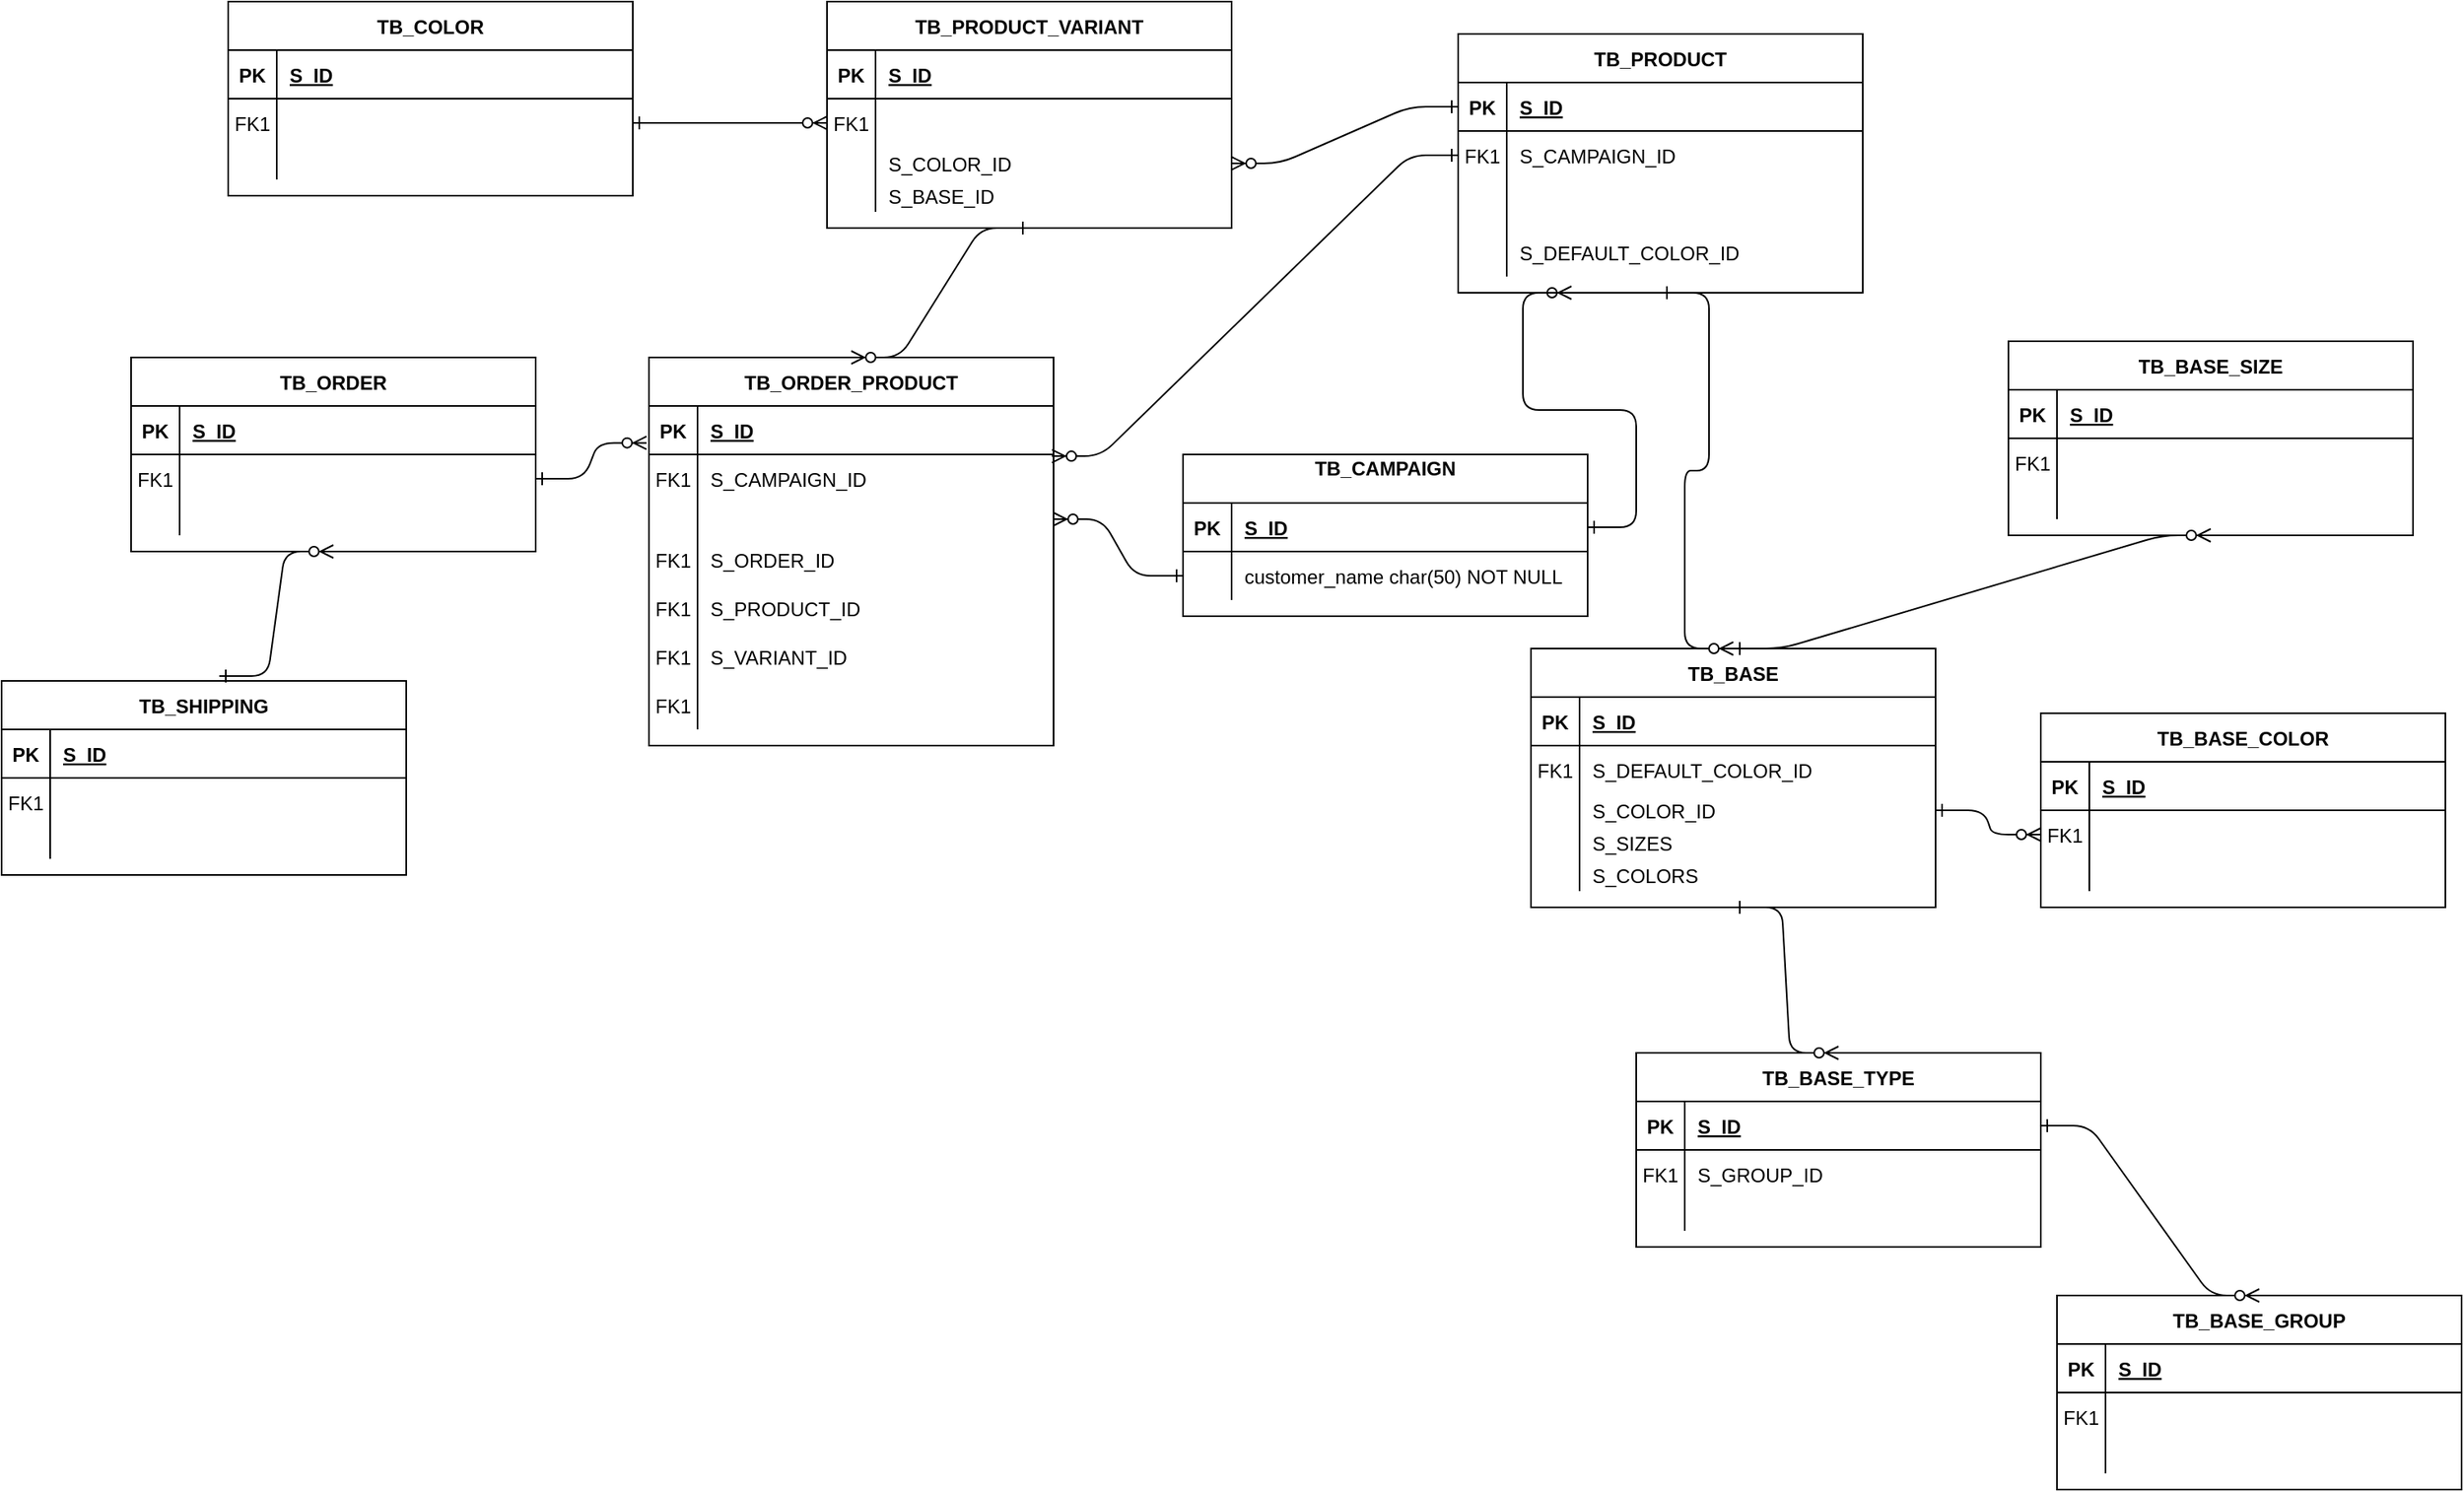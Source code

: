 <mxfile version="14.5.4" type="github">
  <diagram id="R2lEEEUBdFMjLlhIrx00" name="Page-1">
    <mxGraphModel dx="2805" dy="896" grid="1" gridSize="10" guides="1" tooltips="1" connect="1" arrows="1" fold="1" page="1" pageScale="1" pageWidth="850" pageHeight="1100" math="0" shadow="0" extFonts="Permanent Marker^https://fonts.googleapis.com/css?family=Permanent+Marker">
      <root>
        <mxCell id="0" />
        <mxCell id="1" parent="0" />
        <mxCell id="C-vyLk0tnHw3VtMMgP7b-1" value="" style="edgeStyle=entityRelationEdgeStyle;endArrow=ERzeroToMany;startArrow=ERone;endFill=1;startFill=0;" parent="1" source="C-vyLk0tnHw3VtMMgP7b-24" edge="1">
          <mxGeometry width="100" height="100" relative="1" as="geometry">
            <mxPoint x="340" y="720" as="sourcePoint" />
            <mxPoint x="200" y="220" as="targetPoint" />
          </mxGeometry>
        </mxCell>
        <mxCell id="C-vyLk0tnHw3VtMMgP7b-2" value="TB_PRODUCT" style="shape=table;startSize=30;container=1;collapsible=1;childLayout=tableLayout;fixedRows=1;rowLines=0;fontStyle=1;align=center;resizeLast=1;" parent="1" vertex="1">
          <mxGeometry x="130" y="60" width="250" height="160" as="geometry" />
        </mxCell>
        <mxCell id="C-vyLk0tnHw3VtMMgP7b-3" value="" style="shape=partialRectangle;collapsible=0;dropTarget=0;pointerEvents=0;fillColor=none;points=[[0,0.5],[1,0.5]];portConstraint=eastwest;top=0;left=0;right=0;bottom=1;" parent="C-vyLk0tnHw3VtMMgP7b-2" vertex="1">
          <mxGeometry y="30" width="250" height="30" as="geometry" />
        </mxCell>
        <mxCell id="C-vyLk0tnHw3VtMMgP7b-4" value="PK" style="shape=partialRectangle;overflow=hidden;connectable=0;fillColor=none;top=0;left=0;bottom=0;right=0;fontStyle=1;" parent="C-vyLk0tnHw3VtMMgP7b-3" vertex="1">
          <mxGeometry width="30" height="30" as="geometry" />
        </mxCell>
        <mxCell id="C-vyLk0tnHw3VtMMgP7b-5" value="S_ID" style="shape=partialRectangle;overflow=hidden;connectable=0;fillColor=none;top=0;left=0;bottom=0;right=0;align=left;spacingLeft=6;fontStyle=5;" parent="C-vyLk0tnHw3VtMMgP7b-3" vertex="1">
          <mxGeometry x="30" width="220" height="30" as="geometry" />
        </mxCell>
        <mxCell id="C-vyLk0tnHw3VtMMgP7b-6" value="" style="shape=partialRectangle;collapsible=0;dropTarget=0;pointerEvents=0;fillColor=none;points=[[0,0.5],[1,0.5]];portConstraint=eastwest;top=0;left=0;right=0;bottom=0;" parent="C-vyLk0tnHw3VtMMgP7b-2" vertex="1">
          <mxGeometry y="60" width="250" height="30" as="geometry" />
        </mxCell>
        <mxCell id="C-vyLk0tnHw3VtMMgP7b-7" value="FK1" style="shape=partialRectangle;overflow=hidden;connectable=0;fillColor=none;top=0;left=0;bottom=0;right=0;" parent="C-vyLk0tnHw3VtMMgP7b-6" vertex="1">
          <mxGeometry width="30" height="30" as="geometry" />
        </mxCell>
        <mxCell id="C-vyLk0tnHw3VtMMgP7b-8" value="S_CAMPAIGN_ID" style="shape=partialRectangle;overflow=hidden;connectable=0;fillColor=none;top=0;left=0;bottom=0;right=0;align=left;spacingLeft=6;" parent="C-vyLk0tnHw3VtMMgP7b-6" vertex="1">
          <mxGeometry x="30" width="220" height="30" as="geometry" />
        </mxCell>
        <mxCell id="C-vyLk0tnHw3VtMMgP7b-9" value="" style="shape=partialRectangle;collapsible=0;dropTarget=0;pointerEvents=0;fillColor=none;points=[[0,0.5],[1,0.5]];portConstraint=eastwest;top=0;left=0;right=0;bottom=0;" parent="C-vyLk0tnHw3VtMMgP7b-2" vertex="1">
          <mxGeometry y="90" width="250" height="30" as="geometry" />
        </mxCell>
        <mxCell id="C-vyLk0tnHw3VtMMgP7b-10" value="" style="shape=partialRectangle;overflow=hidden;connectable=0;fillColor=none;top=0;left=0;bottom=0;right=0;" parent="C-vyLk0tnHw3VtMMgP7b-9" vertex="1">
          <mxGeometry width="30" height="30" as="geometry" />
        </mxCell>
        <mxCell id="C-vyLk0tnHw3VtMMgP7b-11" value="" style="shape=partialRectangle;overflow=hidden;connectable=0;fillColor=none;top=0;left=0;bottom=0;right=0;align=left;spacingLeft=6;" parent="C-vyLk0tnHw3VtMMgP7b-9" vertex="1">
          <mxGeometry x="30" width="220" height="30" as="geometry" />
        </mxCell>
        <mxCell id="moROGCDsq6jKnPPiy3HV-1" value="" style="shape=partialRectangle;collapsible=0;dropTarget=0;pointerEvents=0;fillColor=none;points=[[0,0.5],[1,0.5]];portConstraint=eastwest;top=0;left=0;right=0;bottom=0;" vertex="1" parent="C-vyLk0tnHw3VtMMgP7b-2">
          <mxGeometry y="120" width="250" height="30" as="geometry" />
        </mxCell>
        <mxCell id="moROGCDsq6jKnPPiy3HV-2" value="" style="shape=partialRectangle;overflow=hidden;connectable=0;fillColor=none;top=0;left=0;bottom=0;right=0;" vertex="1" parent="moROGCDsq6jKnPPiy3HV-1">
          <mxGeometry width="30" height="30" as="geometry" />
        </mxCell>
        <mxCell id="moROGCDsq6jKnPPiy3HV-3" value="S_DEFAULT_COLOR_ID" style="shape=partialRectangle;overflow=hidden;connectable=0;fillColor=none;top=0;left=0;bottom=0;right=0;align=left;spacingLeft=6;" vertex="1" parent="moROGCDsq6jKnPPiy3HV-1">
          <mxGeometry x="30" width="220" height="30" as="geometry" />
        </mxCell>
        <mxCell id="C-vyLk0tnHw3VtMMgP7b-13" value="TB_COLOR" style="shape=table;startSize=30;container=1;collapsible=1;childLayout=tableLayout;fixedRows=1;rowLines=0;fontStyle=1;align=center;resizeLast=1;" parent="1" vertex="1">
          <mxGeometry x="-630" y="40" width="250" height="120" as="geometry" />
        </mxCell>
        <mxCell id="C-vyLk0tnHw3VtMMgP7b-14" value="" style="shape=partialRectangle;collapsible=0;dropTarget=0;pointerEvents=0;fillColor=none;points=[[0,0.5],[1,0.5]];portConstraint=eastwest;top=0;left=0;right=0;bottom=1;" parent="C-vyLk0tnHw3VtMMgP7b-13" vertex="1">
          <mxGeometry y="30" width="250" height="30" as="geometry" />
        </mxCell>
        <mxCell id="C-vyLk0tnHw3VtMMgP7b-15" value="PK" style="shape=partialRectangle;overflow=hidden;connectable=0;fillColor=none;top=0;left=0;bottom=0;right=0;fontStyle=1;" parent="C-vyLk0tnHw3VtMMgP7b-14" vertex="1">
          <mxGeometry width="30" height="30" as="geometry" />
        </mxCell>
        <mxCell id="C-vyLk0tnHw3VtMMgP7b-16" value="S_ID" style="shape=partialRectangle;overflow=hidden;connectable=0;fillColor=none;top=0;left=0;bottom=0;right=0;align=left;spacingLeft=6;fontStyle=5;" parent="C-vyLk0tnHw3VtMMgP7b-14" vertex="1">
          <mxGeometry x="30" width="220" height="30" as="geometry" />
        </mxCell>
        <mxCell id="C-vyLk0tnHw3VtMMgP7b-17" value="" style="shape=partialRectangle;collapsible=0;dropTarget=0;pointerEvents=0;fillColor=none;points=[[0,0.5],[1,0.5]];portConstraint=eastwest;top=0;left=0;right=0;bottom=0;" parent="C-vyLk0tnHw3VtMMgP7b-13" vertex="1">
          <mxGeometry y="60" width="250" height="30" as="geometry" />
        </mxCell>
        <mxCell id="C-vyLk0tnHw3VtMMgP7b-18" value="FK1" style="shape=partialRectangle;overflow=hidden;connectable=0;fillColor=none;top=0;left=0;bottom=0;right=0;" parent="C-vyLk0tnHw3VtMMgP7b-17" vertex="1">
          <mxGeometry width="30" height="30" as="geometry" />
        </mxCell>
        <mxCell id="C-vyLk0tnHw3VtMMgP7b-19" value="" style="shape=partialRectangle;overflow=hidden;connectable=0;fillColor=none;top=0;left=0;bottom=0;right=0;align=left;spacingLeft=6;" parent="C-vyLk0tnHw3VtMMgP7b-17" vertex="1">
          <mxGeometry x="30" width="220" height="30" as="geometry" />
        </mxCell>
        <mxCell id="C-vyLk0tnHw3VtMMgP7b-20" value="" style="shape=partialRectangle;collapsible=0;dropTarget=0;pointerEvents=0;fillColor=none;points=[[0,0.5],[1,0.5]];portConstraint=eastwest;top=0;left=0;right=0;bottom=0;" parent="C-vyLk0tnHw3VtMMgP7b-13" vertex="1">
          <mxGeometry y="90" width="250" height="20" as="geometry" />
        </mxCell>
        <mxCell id="C-vyLk0tnHw3VtMMgP7b-21" value="" style="shape=partialRectangle;overflow=hidden;connectable=0;fillColor=none;top=0;left=0;bottom=0;right=0;" parent="C-vyLk0tnHw3VtMMgP7b-20" vertex="1">
          <mxGeometry width="30" height="20" as="geometry" />
        </mxCell>
        <mxCell id="C-vyLk0tnHw3VtMMgP7b-22" value="" style="shape=partialRectangle;overflow=hidden;connectable=0;fillColor=none;top=0;left=0;bottom=0;right=0;align=left;spacingLeft=6;" parent="C-vyLk0tnHw3VtMMgP7b-20" vertex="1">
          <mxGeometry x="30" width="220" height="20" as="geometry" />
        </mxCell>
        <mxCell id="C-vyLk0tnHw3VtMMgP7b-23" value="TB_CAMPAIGN&#xa;" style="shape=table;startSize=30;container=1;collapsible=1;childLayout=tableLayout;fixedRows=1;rowLines=0;fontStyle=1;align=center;resizeLast=1;" parent="1" vertex="1">
          <mxGeometry x="-40" y="320" width="250" height="100" as="geometry" />
        </mxCell>
        <mxCell id="C-vyLk0tnHw3VtMMgP7b-24" value="" style="shape=partialRectangle;collapsible=0;dropTarget=0;pointerEvents=0;fillColor=none;points=[[0,0.5],[1,0.5]];portConstraint=eastwest;top=0;left=0;right=0;bottom=1;" parent="C-vyLk0tnHw3VtMMgP7b-23" vertex="1">
          <mxGeometry y="30" width="250" height="30" as="geometry" />
        </mxCell>
        <mxCell id="C-vyLk0tnHw3VtMMgP7b-25" value="PK" style="shape=partialRectangle;overflow=hidden;connectable=0;fillColor=none;top=0;left=0;bottom=0;right=0;fontStyle=1;" parent="C-vyLk0tnHw3VtMMgP7b-24" vertex="1">
          <mxGeometry width="30" height="30" as="geometry" />
        </mxCell>
        <mxCell id="C-vyLk0tnHw3VtMMgP7b-26" value="S_ID" style="shape=partialRectangle;overflow=hidden;connectable=0;fillColor=none;top=0;left=0;bottom=0;right=0;align=left;spacingLeft=6;fontStyle=5;" parent="C-vyLk0tnHw3VtMMgP7b-24" vertex="1">
          <mxGeometry x="30" width="220" height="30" as="geometry" />
        </mxCell>
        <mxCell id="C-vyLk0tnHw3VtMMgP7b-27" value="" style="shape=partialRectangle;collapsible=0;dropTarget=0;pointerEvents=0;fillColor=none;points=[[0,0.5],[1,0.5]];portConstraint=eastwest;top=0;left=0;right=0;bottom=0;" parent="C-vyLk0tnHw3VtMMgP7b-23" vertex="1">
          <mxGeometry y="60" width="250" height="30" as="geometry" />
        </mxCell>
        <mxCell id="C-vyLk0tnHw3VtMMgP7b-28" value="" style="shape=partialRectangle;overflow=hidden;connectable=0;fillColor=none;top=0;left=0;bottom=0;right=0;" parent="C-vyLk0tnHw3VtMMgP7b-27" vertex="1">
          <mxGeometry width="30" height="30" as="geometry" />
        </mxCell>
        <mxCell id="C-vyLk0tnHw3VtMMgP7b-29" value="customer_name char(50) NOT NULL" style="shape=partialRectangle;overflow=hidden;connectable=0;fillColor=none;top=0;left=0;bottom=0;right=0;align=left;spacingLeft=6;" parent="C-vyLk0tnHw3VtMMgP7b-27" vertex="1">
          <mxGeometry x="30" width="220" height="30" as="geometry" />
        </mxCell>
        <mxCell id="moROGCDsq6jKnPPiy3HV-6" value="TB_PRODUCT_VARIANT" style="shape=table;startSize=30;container=1;collapsible=1;childLayout=tableLayout;fixedRows=1;rowLines=0;fontStyle=1;align=center;resizeLast=1;" vertex="1" parent="1">
          <mxGeometry x="-260" y="40" width="250" height="140" as="geometry" />
        </mxCell>
        <mxCell id="moROGCDsq6jKnPPiy3HV-7" value="" style="shape=partialRectangle;collapsible=0;dropTarget=0;pointerEvents=0;fillColor=none;points=[[0,0.5],[1,0.5]];portConstraint=eastwest;top=0;left=0;right=0;bottom=1;" vertex="1" parent="moROGCDsq6jKnPPiy3HV-6">
          <mxGeometry y="30" width="250" height="30" as="geometry" />
        </mxCell>
        <mxCell id="moROGCDsq6jKnPPiy3HV-8" value="PK" style="shape=partialRectangle;overflow=hidden;connectable=0;fillColor=none;top=0;left=0;bottom=0;right=0;fontStyle=1;" vertex="1" parent="moROGCDsq6jKnPPiy3HV-7">
          <mxGeometry width="30" height="30" as="geometry" />
        </mxCell>
        <mxCell id="moROGCDsq6jKnPPiy3HV-9" value="S_ID" style="shape=partialRectangle;overflow=hidden;connectable=0;fillColor=none;top=0;left=0;bottom=0;right=0;align=left;spacingLeft=6;fontStyle=5;" vertex="1" parent="moROGCDsq6jKnPPiy3HV-7">
          <mxGeometry x="30" width="220" height="30" as="geometry" />
        </mxCell>
        <mxCell id="moROGCDsq6jKnPPiy3HV-10" value="" style="shape=partialRectangle;collapsible=0;dropTarget=0;pointerEvents=0;fillColor=none;points=[[0,0.5],[1,0.5]];portConstraint=eastwest;top=0;left=0;right=0;bottom=0;" vertex="1" parent="moROGCDsq6jKnPPiy3HV-6">
          <mxGeometry y="60" width="250" height="30" as="geometry" />
        </mxCell>
        <mxCell id="moROGCDsq6jKnPPiy3HV-11" value="FK1" style="shape=partialRectangle;overflow=hidden;connectable=0;fillColor=none;top=0;left=0;bottom=0;right=0;" vertex="1" parent="moROGCDsq6jKnPPiy3HV-10">
          <mxGeometry width="30" height="30" as="geometry" />
        </mxCell>
        <mxCell id="moROGCDsq6jKnPPiy3HV-12" value="" style="shape=partialRectangle;overflow=hidden;connectable=0;fillColor=none;top=0;left=0;bottom=0;right=0;align=left;spacingLeft=6;" vertex="1" parent="moROGCDsq6jKnPPiy3HV-10">
          <mxGeometry x="30" width="220" height="30" as="geometry" />
        </mxCell>
        <mxCell id="moROGCDsq6jKnPPiy3HV-13" value="" style="shape=partialRectangle;collapsible=0;dropTarget=0;pointerEvents=0;fillColor=none;points=[[0,0.5],[1,0.5]];portConstraint=eastwest;top=0;left=0;right=0;bottom=0;" vertex="1" parent="moROGCDsq6jKnPPiy3HV-6">
          <mxGeometry y="90" width="250" height="20" as="geometry" />
        </mxCell>
        <mxCell id="moROGCDsq6jKnPPiy3HV-14" value="" style="shape=partialRectangle;overflow=hidden;connectable=0;fillColor=none;top=0;left=0;bottom=0;right=0;" vertex="1" parent="moROGCDsq6jKnPPiy3HV-13">
          <mxGeometry width="30" height="20" as="geometry" />
        </mxCell>
        <mxCell id="moROGCDsq6jKnPPiy3HV-15" value="S_COLOR_ID" style="shape=partialRectangle;overflow=hidden;connectable=0;fillColor=none;top=0;left=0;bottom=0;right=0;align=left;spacingLeft=6;" vertex="1" parent="moROGCDsq6jKnPPiy3HV-13">
          <mxGeometry x="30" width="220" height="20" as="geometry" />
        </mxCell>
        <mxCell id="moROGCDsq6jKnPPiy3HV-28" value="" style="shape=partialRectangle;collapsible=0;dropTarget=0;pointerEvents=0;fillColor=none;points=[[0,0.5],[1,0.5]];portConstraint=eastwest;top=0;left=0;right=0;bottom=0;" vertex="1" parent="moROGCDsq6jKnPPiy3HV-6">
          <mxGeometry y="110" width="250" height="20" as="geometry" />
        </mxCell>
        <mxCell id="moROGCDsq6jKnPPiy3HV-29" value="" style="shape=partialRectangle;overflow=hidden;connectable=0;fillColor=none;top=0;left=0;bottom=0;right=0;" vertex="1" parent="moROGCDsq6jKnPPiy3HV-28">
          <mxGeometry width="30" height="20" as="geometry" />
        </mxCell>
        <mxCell id="moROGCDsq6jKnPPiy3HV-30" value="S_BASE_ID" style="shape=partialRectangle;overflow=hidden;connectable=0;fillColor=none;top=0;left=0;bottom=0;right=0;align=left;spacingLeft=6;" vertex="1" parent="moROGCDsq6jKnPPiy3HV-28">
          <mxGeometry x="30" width="220" height="20" as="geometry" />
        </mxCell>
        <mxCell id="moROGCDsq6jKnPPiy3HV-17" value="TB_BASE" style="shape=table;startSize=30;container=1;collapsible=1;childLayout=tableLayout;fixedRows=1;rowLines=0;fontStyle=1;align=center;resizeLast=1;" vertex="1" parent="1">
          <mxGeometry x="175" y="440" width="250" height="160" as="geometry" />
        </mxCell>
        <mxCell id="moROGCDsq6jKnPPiy3HV-18" value="" style="shape=partialRectangle;collapsible=0;dropTarget=0;pointerEvents=0;fillColor=none;points=[[0,0.5],[1,0.5]];portConstraint=eastwest;top=0;left=0;right=0;bottom=1;" vertex="1" parent="moROGCDsq6jKnPPiy3HV-17">
          <mxGeometry y="30" width="250" height="30" as="geometry" />
        </mxCell>
        <mxCell id="moROGCDsq6jKnPPiy3HV-19" value="PK" style="shape=partialRectangle;overflow=hidden;connectable=0;fillColor=none;top=0;left=0;bottom=0;right=0;fontStyle=1;" vertex="1" parent="moROGCDsq6jKnPPiy3HV-18">
          <mxGeometry width="30" height="30" as="geometry" />
        </mxCell>
        <mxCell id="moROGCDsq6jKnPPiy3HV-20" value="S_ID" style="shape=partialRectangle;overflow=hidden;connectable=0;fillColor=none;top=0;left=0;bottom=0;right=0;align=left;spacingLeft=6;fontStyle=5;" vertex="1" parent="moROGCDsq6jKnPPiy3HV-18">
          <mxGeometry x="30" width="220" height="30" as="geometry" />
        </mxCell>
        <mxCell id="moROGCDsq6jKnPPiy3HV-21" value="" style="shape=partialRectangle;collapsible=0;dropTarget=0;pointerEvents=0;fillColor=none;points=[[0,0.5],[1,0.5]];portConstraint=eastwest;top=0;left=0;right=0;bottom=0;" vertex="1" parent="moROGCDsq6jKnPPiy3HV-17">
          <mxGeometry y="60" width="250" height="30" as="geometry" />
        </mxCell>
        <mxCell id="moROGCDsq6jKnPPiy3HV-22" value="FK1" style="shape=partialRectangle;overflow=hidden;connectable=0;fillColor=none;top=0;left=0;bottom=0;right=0;" vertex="1" parent="moROGCDsq6jKnPPiy3HV-21">
          <mxGeometry width="30" height="30" as="geometry" />
        </mxCell>
        <mxCell id="moROGCDsq6jKnPPiy3HV-23" value="S_DEFAULT_COLOR_ID" style="shape=partialRectangle;overflow=hidden;connectable=0;fillColor=none;top=0;left=0;bottom=0;right=0;align=left;spacingLeft=6;" vertex="1" parent="moROGCDsq6jKnPPiy3HV-21">
          <mxGeometry x="30" width="220" height="30" as="geometry" />
        </mxCell>
        <mxCell id="moROGCDsq6jKnPPiy3HV-24" value="" style="shape=partialRectangle;collapsible=0;dropTarget=0;pointerEvents=0;fillColor=none;points=[[0,0.5],[1,0.5]];portConstraint=eastwest;top=0;left=0;right=0;bottom=0;" vertex="1" parent="moROGCDsq6jKnPPiy3HV-17">
          <mxGeometry y="90" width="250" height="20" as="geometry" />
        </mxCell>
        <mxCell id="moROGCDsq6jKnPPiy3HV-25" value="" style="shape=partialRectangle;overflow=hidden;connectable=0;fillColor=none;top=0;left=0;bottom=0;right=0;" vertex="1" parent="moROGCDsq6jKnPPiy3HV-24">
          <mxGeometry width="30" height="20" as="geometry" />
        </mxCell>
        <mxCell id="moROGCDsq6jKnPPiy3HV-26" value="S_COLOR_ID" style="shape=partialRectangle;overflow=hidden;connectable=0;fillColor=none;top=0;left=0;bottom=0;right=0;align=left;spacingLeft=6;" vertex="1" parent="moROGCDsq6jKnPPiy3HV-24">
          <mxGeometry x="30" width="220" height="20" as="geometry" />
        </mxCell>
        <mxCell id="moROGCDsq6jKnPPiy3HV-56" value="" style="shape=partialRectangle;collapsible=0;dropTarget=0;pointerEvents=0;fillColor=none;points=[[0,0.5],[1,0.5]];portConstraint=eastwest;top=0;left=0;right=0;bottom=0;" vertex="1" parent="moROGCDsq6jKnPPiy3HV-17">
          <mxGeometry y="110" width="250" height="20" as="geometry" />
        </mxCell>
        <mxCell id="moROGCDsq6jKnPPiy3HV-57" value="" style="shape=partialRectangle;overflow=hidden;connectable=0;fillColor=none;top=0;left=0;bottom=0;right=0;" vertex="1" parent="moROGCDsq6jKnPPiy3HV-56">
          <mxGeometry width="30" height="20" as="geometry" />
        </mxCell>
        <mxCell id="moROGCDsq6jKnPPiy3HV-58" value="S_SIZES" style="shape=partialRectangle;overflow=hidden;connectable=0;fillColor=none;top=0;left=0;bottom=0;right=0;align=left;spacingLeft=6;" vertex="1" parent="moROGCDsq6jKnPPiy3HV-56">
          <mxGeometry x="30" width="220" height="20" as="geometry" />
        </mxCell>
        <mxCell id="moROGCDsq6jKnPPiy3HV-70" value="" style="shape=partialRectangle;collapsible=0;dropTarget=0;pointerEvents=0;fillColor=none;points=[[0,0.5],[1,0.5]];portConstraint=eastwest;top=0;left=0;right=0;bottom=0;" vertex="1" parent="moROGCDsq6jKnPPiy3HV-17">
          <mxGeometry y="130" width="250" height="20" as="geometry" />
        </mxCell>
        <mxCell id="moROGCDsq6jKnPPiy3HV-71" value="" style="shape=partialRectangle;overflow=hidden;connectable=0;fillColor=none;top=0;left=0;bottom=0;right=0;" vertex="1" parent="moROGCDsq6jKnPPiy3HV-70">
          <mxGeometry width="30" height="20" as="geometry" />
        </mxCell>
        <mxCell id="moROGCDsq6jKnPPiy3HV-72" value="S_COLORS" style="shape=partialRectangle;overflow=hidden;connectable=0;fillColor=none;top=0;left=0;bottom=0;right=0;align=left;spacingLeft=6;" vertex="1" parent="moROGCDsq6jKnPPiy3HV-70">
          <mxGeometry x="30" width="220" height="20" as="geometry" />
        </mxCell>
        <mxCell id="moROGCDsq6jKnPPiy3HV-27" value="" style="edgeStyle=entityRelationEdgeStyle;endArrow=ERzeroToMany;startArrow=ERone;endFill=1;startFill=0;entryX=1;entryY=0.5;entryDx=0;entryDy=0;exitX=0;exitY=0.5;exitDx=0;exitDy=0;" edge="1" parent="1" source="C-vyLk0tnHw3VtMMgP7b-3" target="moROGCDsq6jKnPPiy3HV-13">
          <mxGeometry width="100" height="100" relative="1" as="geometry">
            <mxPoint x="120" y="485" as="sourcePoint" />
            <mxPoint x="220" y="725" as="targetPoint" />
          </mxGeometry>
        </mxCell>
        <mxCell id="moROGCDsq6jKnPPiy3HV-43" value="" style="edgeStyle=entityRelationEdgeStyle;endArrow=ERzeroToMany;startArrow=ERone;endFill=1;startFill=0;entryX=0.5;entryY=0;entryDx=0;entryDy=0;exitX=0.5;exitY=1;exitDx=0;exitDy=0;" edge="1" parent="1" source="C-vyLk0tnHw3VtMMgP7b-2" target="moROGCDsq6jKnPPiy3HV-17">
          <mxGeometry width="100" height="100" relative="1" as="geometry">
            <mxPoint x="-120" y="250" as="sourcePoint" />
            <mxPoint x="170" y="495" as="targetPoint" />
          </mxGeometry>
        </mxCell>
        <mxCell id="moROGCDsq6jKnPPiy3HV-44" value="TB_BASE_SIZE" style="shape=table;startSize=30;container=1;collapsible=1;childLayout=tableLayout;fixedRows=1;rowLines=0;fontStyle=1;align=center;resizeLast=1;" vertex="1" parent="1">
          <mxGeometry x="470" y="250" width="250" height="120" as="geometry" />
        </mxCell>
        <mxCell id="moROGCDsq6jKnPPiy3HV-45" value="" style="shape=partialRectangle;collapsible=0;dropTarget=0;pointerEvents=0;fillColor=none;points=[[0,0.5],[1,0.5]];portConstraint=eastwest;top=0;left=0;right=0;bottom=1;" vertex="1" parent="moROGCDsq6jKnPPiy3HV-44">
          <mxGeometry y="30" width="250" height="30" as="geometry" />
        </mxCell>
        <mxCell id="moROGCDsq6jKnPPiy3HV-46" value="PK" style="shape=partialRectangle;overflow=hidden;connectable=0;fillColor=none;top=0;left=0;bottom=0;right=0;fontStyle=1;" vertex="1" parent="moROGCDsq6jKnPPiy3HV-45">
          <mxGeometry width="30" height="30" as="geometry" />
        </mxCell>
        <mxCell id="moROGCDsq6jKnPPiy3HV-47" value="S_ID" style="shape=partialRectangle;overflow=hidden;connectable=0;fillColor=none;top=0;left=0;bottom=0;right=0;align=left;spacingLeft=6;fontStyle=5;" vertex="1" parent="moROGCDsq6jKnPPiy3HV-45">
          <mxGeometry x="30" width="220" height="30" as="geometry" />
        </mxCell>
        <mxCell id="moROGCDsq6jKnPPiy3HV-48" value="" style="shape=partialRectangle;collapsible=0;dropTarget=0;pointerEvents=0;fillColor=none;points=[[0,0.5],[1,0.5]];portConstraint=eastwest;top=0;left=0;right=0;bottom=0;" vertex="1" parent="moROGCDsq6jKnPPiy3HV-44">
          <mxGeometry y="60" width="250" height="30" as="geometry" />
        </mxCell>
        <mxCell id="moROGCDsq6jKnPPiy3HV-49" value="FK1" style="shape=partialRectangle;overflow=hidden;connectable=0;fillColor=none;top=0;left=0;bottom=0;right=0;" vertex="1" parent="moROGCDsq6jKnPPiy3HV-48">
          <mxGeometry width="30" height="30" as="geometry" />
        </mxCell>
        <mxCell id="moROGCDsq6jKnPPiy3HV-50" value="" style="shape=partialRectangle;overflow=hidden;connectable=0;fillColor=none;top=0;left=0;bottom=0;right=0;align=left;spacingLeft=6;" vertex="1" parent="moROGCDsq6jKnPPiy3HV-48">
          <mxGeometry x="30" width="220" height="30" as="geometry" />
        </mxCell>
        <mxCell id="moROGCDsq6jKnPPiy3HV-51" value="" style="shape=partialRectangle;collapsible=0;dropTarget=0;pointerEvents=0;fillColor=none;points=[[0,0.5],[1,0.5]];portConstraint=eastwest;top=0;left=0;right=0;bottom=0;" vertex="1" parent="moROGCDsq6jKnPPiy3HV-44">
          <mxGeometry y="90" width="250" height="20" as="geometry" />
        </mxCell>
        <mxCell id="moROGCDsq6jKnPPiy3HV-52" value="" style="shape=partialRectangle;overflow=hidden;connectable=0;fillColor=none;top=0;left=0;bottom=0;right=0;" vertex="1" parent="moROGCDsq6jKnPPiy3HV-51">
          <mxGeometry width="30" height="20" as="geometry" />
        </mxCell>
        <mxCell id="moROGCDsq6jKnPPiy3HV-53" value="" style="shape=partialRectangle;overflow=hidden;connectable=0;fillColor=none;top=0;left=0;bottom=0;right=0;align=left;spacingLeft=6;" vertex="1" parent="moROGCDsq6jKnPPiy3HV-51">
          <mxGeometry x="30" width="220" height="20" as="geometry" />
        </mxCell>
        <mxCell id="moROGCDsq6jKnPPiy3HV-54" value="" style="edgeStyle=entityRelationEdgeStyle;endArrow=ERzeroToMany;startArrow=ERone;endFill=1;startFill=0;exitX=0.5;exitY=0;exitDx=0;exitDy=0;entryX=0.5;entryY=1;entryDx=0;entryDy=0;" edge="1" parent="1" source="moROGCDsq6jKnPPiy3HV-17" target="moROGCDsq6jKnPPiy3HV-44">
          <mxGeometry width="100" height="100" relative="1" as="geometry">
            <mxPoint x="340" y="560" as="sourcePoint" />
            <mxPoint x="365" y="740" as="targetPoint" />
          </mxGeometry>
        </mxCell>
        <mxCell id="moROGCDsq6jKnPPiy3HV-59" value="TB_BASE_COLOR" style="shape=table;startSize=30;container=1;collapsible=1;childLayout=tableLayout;fixedRows=1;rowLines=0;fontStyle=1;align=center;resizeLast=1;" vertex="1" parent="1">
          <mxGeometry x="490" y="480" width="250" height="120" as="geometry" />
        </mxCell>
        <mxCell id="moROGCDsq6jKnPPiy3HV-60" value="" style="shape=partialRectangle;collapsible=0;dropTarget=0;pointerEvents=0;fillColor=none;points=[[0,0.5],[1,0.5]];portConstraint=eastwest;top=0;left=0;right=0;bottom=1;" vertex="1" parent="moROGCDsq6jKnPPiy3HV-59">
          <mxGeometry y="30" width="250" height="30" as="geometry" />
        </mxCell>
        <mxCell id="moROGCDsq6jKnPPiy3HV-61" value="PK" style="shape=partialRectangle;overflow=hidden;connectable=0;fillColor=none;top=0;left=0;bottom=0;right=0;fontStyle=1;" vertex="1" parent="moROGCDsq6jKnPPiy3HV-60">
          <mxGeometry width="30" height="30" as="geometry" />
        </mxCell>
        <mxCell id="moROGCDsq6jKnPPiy3HV-62" value="S_ID" style="shape=partialRectangle;overflow=hidden;connectable=0;fillColor=none;top=0;left=0;bottom=0;right=0;align=left;spacingLeft=6;fontStyle=5;" vertex="1" parent="moROGCDsq6jKnPPiy3HV-60">
          <mxGeometry x="30" width="220" height="30" as="geometry" />
        </mxCell>
        <mxCell id="moROGCDsq6jKnPPiy3HV-63" value="" style="shape=partialRectangle;collapsible=0;dropTarget=0;pointerEvents=0;fillColor=none;points=[[0,0.5],[1,0.5]];portConstraint=eastwest;top=0;left=0;right=0;bottom=0;" vertex="1" parent="moROGCDsq6jKnPPiy3HV-59">
          <mxGeometry y="60" width="250" height="30" as="geometry" />
        </mxCell>
        <mxCell id="moROGCDsq6jKnPPiy3HV-64" value="FK1" style="shape=partialRectangle;overflow=hidden;connectable=0;fillColor=none;top=0;left=0;bottom=0;right=0;" vertex="1" parent="moROGCDsq6jKnPPiy3HV-63">
          <mxGeometry width="30" height="30" as="geometry" />
        </mxCell>
        <mxCell id="moROGCDsq6jKnPPiy3HV-65" value="" style="shape=partialRectangle;overflow=hidden;connectable=0;fillColor=none;top=0;left=0;bottom=0;right=0;align=left;spacingLeft=6;" vertex="1" parent="moROGCDsq6jKnPPiy3HV-63">
          <mxGeometry x="30" width="220" height="30" as="geometry" />
        </mxCell>
        <mxCell id="moROGCDsq6jKnPPiy3HV-66" value="" style="shape=partialRectangle;collapsible=0;dropTarget=0;pointerEvents=0;fillColor=none;points=[[0,0.5],[1,0.5]];portConstraint=eastwest;top=0;left=0;right=0;bottom=0;" vertex="1" parent="moROGCDsq6jKnPPiy3HV-59">
          <mxGeometry y="90" width="250" height="20" as="geometry" />
        </mxCell>
        <mxCell id="moROGCDsq6jKnPPiy3HV-67" value="" style="shape=partialRectangle;overflow=hidden;connectable=0;fillColor=none;top=0;left=0;bottom=0;right=0;" vertex="1" parent="moROGCDsq6jKnPPiy3HV-66">
          <mxGeometry width="30" height="20" as="geometry" />
        </mxCell>
        <mxCell id="moROGCDsq6jKnPPiy3HV-68" value="" style="shape=partialRectangle;overflow=hidden;connectable=0;fillColor=none;top=0;left=0;bottom=0;right=0;align=left;spacingLeft=6;" vertex="1" parent="moROGCDsq6jKnPPiy3HV-66">
          <mxGeometry x="30" width="220" height="20" as="geometry" />
        </mxCell>
        <mxCell id="moROGCDsq6jKnPPiy3HV-69" value="" style="edgeStyle=entityRelationEdgeStyle;endArrow=ERzeroToMany;startArrow=ERone;endFill=1;startFill=0;exitX=1;exitY=0.5;exitDx=0;exitDy=0;entryX=0;entryY=0.5;entryDx=0;entryDy=0;" edge="1" parent="1" source="moROGCDsq6jKnPPiy3HV-24" target="moROGCDsq6jKnPPiy3HV-63">
          <mxGeometry width="100" height="100" relative="1" as="geometry">
            <mxPoint x="310" y="590" as="sourcePoint" />
            <mxPoint x="375" y="750" as="targetPoint" />
          </mxGeometry>
        </mxCell>
        <mxCell id="moROGCDsq6jKnPPiy3HV-73" value="TB_BASE_TYPE" style="shape=table;startSize=30;container=1;collapsible=1;childLayout=tableLayout;fixedRows=1;rowLines=0;fontStyle=1;align=center;resizeLast=1;" vertex="1" parent="1">
          <mxGeometry x="240" y="690" width="250" height="120" as="geometry" />
        </mxCell>
        <mxCell id="moROGCDsq6jKnPPiy3HV-74" value="" style="shape=partialRectangle;collapsible=0;dropTarget=0;pointerEvents=0;fillColor=none;points=[[0,0.5],[1,0.5]];portConstraint=eastwest;top=0;left=0;right=0;bottom=1;" vertex="1" parent="moROGCDsq6jKnPPiy3HV-73">
          <mxGeometry y="30" width="250" height="30" as="geometry" />
        </mxCell>
        <mxCell id="moROGCDsq6jKnPPiy3HV-75" value="PK" style="shape=partialRectangle;overflow=hidden;connectable=0;fillColor=none;top=0;left=0;bottom=0;right=0;fontStyle=1;" vertex="1" parent="moROGCDsq6jKnPPiy3HV-74">
          <mxGeometry width="30" height="30" as="geometry" />
        </mxCell>
        <mxCell id="moROGCDsq6jKnPPiy3HV-76" value="S_ID" style="shape=partialRectangle;overflow=hidden;connectable=0;fillColor=none;top=0;left=0;bottom=0;right=0;align=left;spacingLeft=6;fontStyle=5;" vertex="1" parent="moROGCDsq6jKnPPiy3HV-74">
          <mxGeometry x="30" width="220" height="30" as="geometry" />
        </mxCell>
        <mxCell id="moROGCDsq6jKnPPiy3HV-77" value="" style="shape=partialRectangle;collapsible=0;dropTarget=0;pointerEvents=0;fillColor=none;points=[[0,0.5],[1,0.5]];portConstraint=eastwest;top=0;left=0;right=0;bottom=0;" vertex="1" parent="moROGCDsq6jKnPPiy3HV-73">
          <mxGeometry y="60" width="250" height="30" as="geometry" />
        </mxCell>
        <mxCell id="moROGCDsq6jKnPPiy3HV-78" value="FK1" style="shape=partialRectangle;overflow=hidden;connectable=0;fillColor=none;top=0;left=0;bottom=0;right=0;" vertex="1" parent="moROGCDsq6jKnPPiy3HV-77">
          <mxGeometry width="30" height="30" as="geometry" />
        </mxCell>
        <mxCell id="moROGCDsq6jKnPPiy3HV-79" value="S_GROUP_ID" style="shape=partialRectangle;overflow=hidden;connectable=0;fillColor=none;top=0;left=0;bottom=0;right=0;align=left;spacingLeft=6;" vertex="1" parent="moROGCDsq6jKnPPiy3HV-77">
          <mxGeometry x="30" width="220" height="30" as="geometry" />
        </mxCell>
        <mxCell id="moROGCDsq6jKnPPiy3HV-80" value="" style="shape=partialRectangle;collapsible=0;dropTarget=0;pointerEvents=0;fillColor=none;points=[[0,0.5],[1,0.5]];portConstraint=eastwest;top=0;left=0;right=0;bottom=0;" vertex="1" parent="moROGCDsq6jKnPPiy3HV-73">
          <mxGeometry y="90" width="250" height="20" as="geometry" />
        </mxCell>
        <mxCell id="moROGCDsq6jKnPPiy3HV-81" value="" style="shape=partialRectangle;overflow=hidden;connectable=0;fillColor=none;top=0;left=0;bottom=0;right=0;" vertex="1" parent="moROGCDsq6jKnPPiy3HV-80">
          <mxGeometry width="30" height="20" as="geometry" />
        </mxCell>
        <mxCell id="moROGCDsq6jKnPPiy3HV-82" value="" style="shape=partialRectangle;overflow=hidden;connectable=0;fillColor=none;top=0;left=0;bottom=0;right=0;align=left;spacingLeft=6;" vertex="1" parent="moROGCDsq6jKnPPiy3HV-80">
          <mxGeometry x="30" width="220" height="20" as="geometry" />
        </mxCell>
        <mxCell id="moROGCDsq6jKnPPiy3HV-84" value="" style="edgeStyle=entityRelationEdgeStyle;endArrow=ERzeroToMany;startArrow=ERone;endFill=1;startFill=0;exitX=0.5;exitY=1;exitDx=0;exitDy=0;" edge="1" parent="1" source="moROGCDsq6jKnPPiy3HV-17">
          <mxGeometry width="100" height="100" relative="1" as="geometry">
            <mxPoint x="300" y="620" as="sourcePoint" />
            <mxPoint x="365" y="690" as="targetPoint" />
          </mxGeometry>
        </mxCell>
        <mxCell id="moROGCDsq6jKnPPiy3HV-85" value="TB_BASE_GROUP" style="shape=table;startSize=30;container=1;collapsible=1;childLayout=tableLayout;fixedRows=1;rowLines=0;fontStyle=1;align=center;resizeLast=1;" vertex="1" parent="1">
          <mxGeometry x="500" y="840" width="250" height="120" as="geometry" />
        </mxCell>
        <mxCell id="moROGCDsq6jKnPPiy3HV-86" value="" style="shape=partialRectangle;collapsible=0;dropTarget=0;pointerEvents=0;fillColor=none;points=[[0,0.5],[1,0.5]];portConstraint=eastwest;top=0;left=0;right=0;bottom=1;" vertex="1" parent="moROGCDsq6jKnPPiy3HV-85">
          <mxGeometry y="30" width="250" height="30" as="geometry" />
        </mxCell>
        <mxCell id="moROGCDsq6jKnPPiy3HV-87" value="PK" style="shape=partialRectangle;overflow=hidden;connectable=0;fillColor=none;top=0;left=0;bottom=0;right=0;fontStyle=1;" vertex="1" parent="moROGCDsq6jKnPPiy3HV-86">
          <mxGeometry width="30" height="30" as="geometry" />
        </mxCell>
        <mxCell id="moROGCDsq6jKnPPiy3HV-88" value="S_ID" style="shape=partialRectangle;overflow=hidden;connectable=0;fillColor=none;top=0;left=0;bottom=0;right=0;align=left;spacingLeft=6;fontStyle=5;" vertex="1" parent="moROGCDsq6jKnPPiy3HV-86">
          <mxGeometry x="30" width="220" height="30" as="geometry" />
        </mxCell>
        <mxCell id="moROGCDsq6jKnPPiy3HV-89" value="" style="shape=partialRectangle;collapsible=0;dropTarget=0;pointerEvents=0;fillColor=none;points=[[0,0.5],[1,0.5]];portConstraint=eastwest;top=0;left=0;right=0;bottom=0;" vertex="1" parent="moROGCDsq6jKnPPiy3HV-85">
          <mxGeometry y="60" width="250" height="30" as="geometry" />
        </mxCell>
        <mxCell id="moROGCDsq6jKnPPiy3HV-90" value="FK1" style="shape=partialRectangle;overflow=hidden;connectable=0;fillColor=none;top=0;left=0;bottom=0;right=0;" vertex="1" parent="moROGCDsq6jKnPPiy3HV-89">
          <mxGeometry width="30" height="30" as="geometry" />
        </mxCell>
        <mxCell id="moROGCDsq6jKnPPiy3HV-91" value="" style="shape=partialRectangle;overflow=hidden;connectable=0;fillColor=none;top=0;left=0;bottom=0;right=0;align=left;spacingLeft=6;" vertex="1" parent="moROGCDsq6jKnPPiy3HV-89">
          <mxGeometry x="30" width="220" height="30" as="geometry" />
        </mxCell>
        <mxCell id="moROGCDsq6jKnPPiy3HV-92" value="" style="shape=partialRectangle;collapsible=0;dropTarget=0;pointerEvents=0;fillColor=none;points=[[0,0.5],[1,0.5]];portConstraint=eastwest;top=0;left=0;right=0;bottom=0;" vertex="1" parent="moROGCDsq6jKnPPiy3HV-85">
          <mxGeometry y="90" width="250" height="20" as="geometry" />
        </mxCell>
        <mxCell id="moROGCDsq6jKnPPiy3HV-93" value="" style="shape=partialRectangle;overflow=hidden;connectable=0;fillColor=none;top=0;left=0;bottom=0;right=0;" vertex="1" parent="moROGCDsq6jKnPPiy3HV-92">
          <mxGeometry width="30" height="20" as="geometry" />
        </mxCell>
        <mxCell id="moROGCDsq6jKnPPiy3HV-94" value="" style="shape=partialRectangle;overflow=hidden;connectable=0;fillColor=none;top=0;left=0;bottom=0;right=0;align=left;spacingLeft=6;" vertex="1" parent="moROGCDsq6jKnPPiy3HV-92">
          <mxGeometry x="30" width="220" height="20" as="geometry" />
        </mxCell>
        <mxCell id="moROGCDsq6jKnPPiy3HV-95" value="" style="edgeStyle=entityRelationEdgeStyle;endArrow=ERzeroToMany;startArrow=ERone;endFill=1;startFill=0;exitX=1;exitY=0.5;exitDx=0;exitDy=0;entryX=0.5;entryY=0;entryDx=0;entryDy=0;" edge="1" parent="1" target="moROGCDsq6jKnPPiy3HV-85" source="moROGCDsq6jKnPPiy3HV-74">
          <mxGeometry width="100" height="100" relative="1" as="geometry">
            <mxPoint x="560" y="750" as="sourcePoint" />
            <mxPoint x="625" y="785" as="targetPoint" />
          </mxGeometry>
        </mxCell>
        <mxCell id="moROGCDsq6jKnPPiy3HV-96" value="" style="edgeStyle=entityRelationEdgeStyle;endArrow=ERzeroToMany;startArrow=ERone;endFill=1;startFill=0;exitX=1;exitY=0.5;exitDx=0;exitDy=0;entryX=0;entryY=0.5;entryDx=0;entryDy=0;" edge="1" parent="1" source="C-vyLk0tnHw3VtMMgP7b-17" target="moROGCDsq6jKnPPiy3HV-10">
          <mxGeometry width="100" height="100" relative="1" as="geometry">
            <mxPoint x="140" y="205" as="sourcePoint" />
            <mxPoint x="-200" y="330" as="targetPoint" />
          </mxGeometry>
        </mxCell>
        <mxCell id="moROGCDsq6jKnPPiy3HV-99" value="TB_ORDER_PRODUCT" style="shape=table;startSize=30;container=1;collapsible=1;childLayout=tableLayout;fixedRows=1;rowLines=0;fontStyle=1;align=center;resizeLast=1;" vertex="1" parent="1">
          <mxGeometry x="-370" y="260" width="250" height="240" as="geometry" />
        </mxCell>
        <mxCell id="moROGCDsq6jKnPPiy3HV-100" value="" style="shape=partialRectangle;collapsible=0;dropTarget=0;pointerEvents=0;fillColor=none;points=[[0,0.5],[1,0.5]];portConstraint=eastwest;top=0;left=0;right=0;bottom=1;" vertex="1" parent="moROGCDsq6jKnPPiy3HV-99">
          <mxGeometry y="30" width="250" height="30" as="geometry" />
        </mxCell>
        <mxCell id="moROGCDsq6jKnPPiy3HV-101" value="PK" style="shape=partialRectangle;overflow=hidden;connectable=0;fillColor=none;top=0;left=0;bottom=0;right=0;fontStyle=1;" vertex="1" parent="moROGCDsq6jKnPPiy3HV-100">
          <mxGeometry width="30" height="30" as="geometry" />
        </mxCell>
        <mxCell id="moROGCDsq6jKnPPiy3HV-102" value="S_ID" style="shape=partialRectangle;overflow=hidden;connectable=0;fillColor=none;top=0;left=0;bottom=0;right=0;align=left;spacingLeft=6;fontStyle=5;" vertex="1" parent="moROGCDsq6jKnPPiy3HV-100">
          <mxGeometry x="30" width="220" height="30" as="geometry" />
        </mxCell>
        <mxCell id="moROGCDsq6jKnPPiy3HV-103" value="" style="shape=partialRectangle;collapsible=0;dropTarget=0;pointerEvents=0;fillColor=none;points=[[0,0.5],[1,0.5]];portConstraint=eastwest;top=0;left=0;right=0;bottom=0;" vertex="1" parent="moROGCDsq6jKnPPiy3HV-99">
          <mxGeometry y="60" width="250" height="30" as="geometry" />
        </mxCell>
        <mxCell id="moROGCDsq6jKnPPiy3HV-104" value="FK1" style="shape=partialRectangle;overflow=hidden;connectable=0;fillColor=none;top=0;left=0;bottom=0;right=0;" vertex="1" parent="moROGCDsq6jKnPPiy3HV-103">
          <mxGeometry width="30" height="30" as="geometry" />
        </mxCell>
        <mxCell id="moROGCDsq6jKnPPiy3HV-105" value="S_CAMPAIGN_ID" style="shape=partialRectangle;overflow=hidden;connectable=0;fillColor=none;top=0;left=0;bottom=0;right=0;align=left;spacingLeft=6;" vertex="1" parent="moROGCDsq6jKnPPiy3HV-103">
          <mxGeometry x="30" width="220" height="30" as="geometry" />
        </mxCell>
        <mxCell id="moROGCDsq6jKnPPiy3HV-106" value="" style="shape=partialRectangle;collapsible=0;dropTarget=0;pointerEvents=0;fillColor=none;points=[[0,0.5],[1,0.5]];portConstraint=eastwest;top=0;left=0;right=0;bottom=0;" vertex="1" parent="moROGCDsq6jKnPPiy3HV-99">
          <mxGeometry y="90" width="250" height="20" as="geometry" />
        </mxCell>
        <mxCell id="moROGCDsq6jKnPPiy3HV-107" value="" style="shape=partialRectangle;overflow=hidden;connectable=0;fillColor=none;top=0;left=0;bottom=0;right=0;" vertex="1" parent="moROGCDsq6jKnPPiy3HV-106">
          <mxGeometry width="30" height="20" as="geometry" />
        </mxCell>
        <mxCell id="moROGCDsq6jKnPPiy3HV-108" value="" style="shape=partialRectangle;overflow=hidden;connectable=0;fillColor=none;top=0;left=0;bottom=0;right=0;align=left;spacingLeft=6;" vertex="1" parent="moROGCDsq6jKnPPiy3HV-106">
          <mxGeometry x="30" width="220" height="20" as="geometry" />
        </mxCell>
        <mxCell id="moROGCDsq6jKnPPiy3HV-123" value="" style="shape=partialRectangle;collapsible=0;dropTarget=0;pointerEvents=0;fillColor=none;points=[[0,0.5],[1,0.5]];portConstraint=eastwest;top=0;left=0;right=0;bottom=0;" vertex="1" parent="moROGCDsq6jKnPPiy3HV-99">
          <mxGeometry y="110" width="250" height="30" as="geometry" />
        </mxCell>
        <mxCell id="moROGCDsq6jKnPPiy3HV-124" value="FK1" style="shape=partialRectangle;overflow=hidden;connectable=0;fillColor=none;top=0;left=0;bottom=0;right=0;" vertex="1" parent="moROGCDsq6jKnPPiy3HV-123">
          <mxGeometry width="30" height="30" as="geometry" />
        </mxCell>
        <mxCell id="moROGCDsq6jKnPPiy3HV-125" value="S_ORDER_ID" style="shape=partialRectangle;overflow=hidden;connectable=0;fillColor=none;top=0;left=0;bottom=0;right=0;align=left;spacingLeft=6;" vertex="1" parent="moROGCDsq6jKnPPiy3HV-123">
          <mxGeometry x="30" width="220" height="30" as="geometry" />
        </mxCell>
        <mxCell id="moROGCDsq6jKnPPiy3HV-126" value="" style="shape=partialRectangle;collapsible=0;dropTarget=0;pointerEvents=0;fillColor=none;points=[[0,0.5],[1,0.5]];portConstraint=eastwest;top=0;left=0;right=0;bottom=0;" vertex="1" parent="moROGCDsq6jKnPPiy3HV-99">
          <mxGeometry y="140" width="250" height="30" as="geometry" />
        </mxCell>
        <mxCell id="moROGCDsq6jKnPPiy3HV-127" value="FK1" style="shape=partialRectangle;overflow=hidden;connectable=0;fillColor=none;top=0;left=0;bottom=0;right=0;" vertex="1" parent="moROGCDsq6jKnPPiy3HV-126">
          <mxGeometry width="30" height="30" as="geometry" />
        </mxCell>
        <mxCell id="moROGCDsq6jKnPPiy3HV-128" value="S_PRODUCT_ID" style="shape=partialRectangle;overflow=hidden;connectable=0;fillColor=none;top=0;left=0;bottom=0;right=0;align=left;spacingLeft=6;" vertex="1" parent="moROGCDsq6jKnPPiy3HV-126">
          <mxGeometry x="30" width="220" height="30" as="geometry" />
        </mxCell>
        <mxCell id="moROGCDsq6jKnPPiy3HV-129" value="" style="shape=partialRectangle;collapsible=0;dropTarget=0;pointerEvents=0;fillColor=none;points=[[0,0.5],[1,0.5]];portConstraint=eastwest;top=0;left=0;right=0;bottom=0;" vertex="1" parent="moROGCDsq6jKnPPiy3HV-99">
          <mxGeometry y="170" width="250" height="30" as="geometry" />
        </mxCell>
        <mxCell id="moROGCDsq6jKnPPiy3HV-130" value="FK1" style="shape=partialRectangle;overflow=hidden;connectable=0;fillColor=none;top=0;left=0;bottom=0;right=0;" vertex="1" parent="moROGCDsq6jKnPPiy3HV-129">
          <mxGeometry width="30" height="30" as="geometry" />
        </mxCell>
        <mxCell id="moROGCDsq6jKnPPiy3HV-131" value="S_VARIANT_ID" style="shape=partialRectangle;overflow=hidden;connectable=0;fillColor=none;top=0;left=0;bottom=0;right=0;align=left;spacingLeft=6;" vertex="1" parent="moROGCDsq6jKnPPiy3HV-129">
          <mxGeometry x="30" width="220" height="30" as="geometry" />
        </mxCell>
        <mxCell id="moROGCDsq6jKnPPiy3HV-132" value="" style="shape=partialRectangle;collapsible=0;dropTarget=0;pointerEvents=0;fillColor=none;points=[[0,0.5],[1,0.5]];portConstraint=eastwest;top=0;left=0;right=0;bottom=0;" vertex="1" parent="moROGCDsq6jKnPPiy3HV-99">
          <mxGeometry y="200" width="250" height="30" as="geometry" />
        </mxCell>
        <mxCell id="moROGCDsq6jKnPPiy3HV-133" value="FK1" style="shape=partialRectangle;overflow=hidden;connectable=0;fillColor=none;top=0;left=0;bottom=0;right=0;" vertex="1" parent="moROGCDsq6jKnPPiy3HV-132">
          <mxGeometry width="30" height="30" as="geometry" />
        </mxCell>
        <mxCell id="moROGCDsq6jKnPPiy3HV-134" value="" style="shape=partialRectangle;overflow=hidden;connectable=0;fillColor=none;top=0;left=0;bottom=0;right=0;align=left;spacingLeft=6;" vertex="1" parent="moROGCDsq6jKnPPiy3HV-132">
          <mxGeometry x="30" width="220" height="30" as="geometry" />
        </mxCell>
        <mxCell id="moROGCDsq6jKnPPiy3HV-109" value="" style="edgeStyle=entityRelationEdgeStyle;endArrow=ERzeroToMany;startArrow=ERone;endFill=1;startFill=0;exitX=0.5;exitY=1;exitDx=0;exitDy=0;entryX=0.5;entryY=0;entryDx=0;entryDy=0;" edge="1" parent="1" source="moROGCDsq6jKnPPiy3HV-6" target="moROGCDsq6jKnPPiy3HV-99">
          <mxGeometry width="100" height="100" relative="1" as="geometry">
            <mxPoint x="-100" y="485" as="sourcePoint" />
            <mxPoint x="20" y="615" as="targetPoint" />
          </mxGeometry>
        </mxCell>
        <mxCell id="moROGCDsq6jKnPPiy3HV-110" value="TB_ORDER" style="shape=table;startSize=30;container=1;collapsible=1;childLayout=tableLayout;fixedRows=1;rowLines=0;fontStyle=1;align=center;resizeLast=1;" vertex="1" parent="1">
          <mxGeometry x="-690" y="260" width="250" height="120" as="geometry" />
        </mxCell>
        <mxCell id="moROGCDsq6jKnPPiy3HV-111" value="" style="shape=partialRectangle;collapsible=0;dropTarget=0;pointerEvents=0;fillColor=none;points=[[0,0.5],[1,0.5]];portConstraint=eastwest;top=0;left=0;right=0;bottom=1;" vertex="1" parent="moROGCDsq6jKnPPiy3HV-110">
          <mxGeometry y="30" width="250" height="30" as="geometry" />
        </mxCell>
        <mxCell id="moROGCDsq6jKnPPiy3HV-112" value="PK" style="shape=partialRectangle;overflow=hidden;connectable=0;fillColor=none;top=0;left=0;bottom=0;right=0;fontStyle=1;" vertex="1" parent="moROGCDsq6jKnPPiy3HV-111">
          <mxGeometry width="30" height="30" as="geometry" />
        </mxCell>
        <mxCell id="moROGCDsq6jKnPPiy3HV-113" value="S_ID" style="shape=partialRectangle;overflow=hidden;connectable=0;fillColor=none;top=0;left=0;bottom=0;right=0;align=left;spacingLeft=6;fontStyle=5;" vertex="1" parent="moROGCDsq6jKnPPiy3HV-111">
          <mxGeometry x="30" width="220" height="30" as="geometry" />
        </mxCell>
        <mxCell id="moROGCDsq6jKnPPiy3HV-114" value="" style="shape=partialRectangle;collapsible=0;dropTarget=0;pointerEvents=0;fillColor=none;points=[[0,0.5],[1,0.5]];portConstraint=eastwest;top=0;left=0;right=0;bottom=0;" vertex="1" parent="moROGCDsq6jKnPPiy3HV-110">
          <mxGeometry y="60" width="250" height="30" as="geometry" />
        </mxCell>
        <mxCell id="moROGCDsq6jKnPPiy3HV-115" value="FK1" style="shape=partialRectangle;overflow=hidden;connectable=0;fillColor=none;top=0;left=0;bottom=0;right=0;" vertex="1" parent="moROGCDsq6jKnPPiy3HV-114">
          <mxGeometry width="30" height="30" as="geometry" />
        </mxCell>
        <mxCell id="moROGCDsq6jKnPPiy3HV-116" value="" style="shape=partialRectangle;overflow=hidden;connectable=0;fillColor=none;top=0;left=0;bottom=0;right=0;align=left;spacingLeft=6;" vertex="1" parent="moROGCDsq6jKnPPiy3HV-114">
          <mxGeometry x="30" width="220" height="30" as="geometry" />
        </mxCell>
        <mxCell id="moROGCDsq6jKnPPiy3HV-117" value="" style="shape=partialRectangle;collapsible=0;dropTarget=0;pointerEvents=0;fillColor=none;points=[[0,0.5],[1,0.5]];portConstraint=eastwest;top=0;left=0;right=0;bottom=0;" vertex="1" parent="moROGCDsq6jKnPPiy3HV-110">
          <mxGeometry y="90" width="250" height="20" as="geometry" />
        </mxCell>
        <mxCell id="moROGCDsq6jKnPPiy3HV-118" value="" style="shape=partialRectangle;overflow=hidden;connectable=0;fillColor=none;top=0;left=0;bottom=0;right=0;" vertex="1" parent="moROGCDsq6jKnPPiy3HV-117">
          <mxGeometry width="30" height="20" as="geometry" />
        </mxCell>
        <mxCell id="moROGCDsq6jKnPPiy3HV-119" value="" style="shape=partialRectangle;overflow=hidden;connectable=0;fillColor=none;top=0;left=0;bottom=0;right=0;align=left;spacingLeft=6;" vertex="1" parent="moROGCDsq6jKnPPiy3HV-117">
          <mxGeometry x="30" width="220" height="20" as="geometry" />
        </mxCell>
        <mxCell id="moROGCDsq6jKnPPiy3HV-120" value="" style="edgeStyle=entityRelationEdgeStyle;endArrow=ERzeroToMany;startArrow=ERone;endFill=1;startFill=0;entryX=-0.006;entryY=0.761;entryDx=0;entryDy=0;entryPerimeter=0;" edge="1" parent="1" source="moROGCDsq6jKnPPiy3HV-114" target="moROGCDsq6jKnPPiy3HV-100">
          <mxGeometry width="100" height="100" relative="1" as="geometry">
            <mxPoint x="-125" y="190" as="sourcePoint" />
            <mxPoint x="-245" y="480" as="targetPoint" />
          </mxGeometry>
        </mxCell>
        <mxCell id="moROGCDsq6jKnPPiy3HV-121" value="" style="edgeStyle=entityRelationEdgeStyle;endArrow=ERzeroToMany;startArrow=ERone;endFill=1;startFill=0;exitX=0;exitY=0.5;exitDx=0;exitDy=0;entryX=1;entryY=0.5;entryDx=0;entryDy=0;" edge="1" parent="1" source="C-vyLk0tnHw3VtMMgP7b-27" target="moROGCDsq6jKnPPiy3HV-106">
          <mxGeometry width="100" height="100" relative="1" as="geometry">
            <mxPoint x="-115" y="200" as="sourcePoint" />
            <mxPoint x="-235" y="490" as="targetPoint" />
          </mxGeometry>
        </mxCell>
        <mxCell id="moROGCDsq6jKnPPiy3HV-122" value="" style="edgeStyle=entityRelationEdgeStyle;endArrow=ERzeroToMany;startArrow=ERone;endFill=1;startFill=0;exitX=0;exitY=0.5;exitDx=0;exitDy=0;entryX=0.996;entryY=0.035;entryDx=0;entryDy=0;entryPerimeter=0;" edge="1" parent="1" source="C-vyLk0tnHw3VtMMgP7b-6" target="moROGCDsq6jKnPPiy3HV-103">
          <mxGeometry width="100" height="100" relative="1" as="geometry">
            <mxPoint x="-105" y="210" as="sourcePoint" />
            <mxPoint x="-225" y="500" as="targetPoint" />
          </mxGeometry>
        </mxCell>
        <mxCell id="moROGCDsq6jKnPPiy3HV-135" value="TB_SHIPPING" style="shape=table;startSize=30;container=1;collapsible=1;childLayout=tableLayout;fixedRows=1;rowLines=0;fontStyle=1;align=center;resizeLast=1;" vertex="1" parent="1">
          <mxGeometry x="-770" y="460" width="250" height="120" as="geometry" />
        </mxCell>
        <mxCell id="moROGCDsq6jKnPPiy3HV-136" value="" style="shape=partialRectangle;collapsible=0;dropTarget=0;pointerEvents=0;fillColor=none;points=[[0,0.5],[1,0.5]];portConstraint=eastwest;top=0;left=0;right=0;bottom=1;" vertex="1" parent="moROGCDsq6jKnPPiy3HV-135">
          <mxGeometry y="30" width="250" height="30" as="geometry" />
        </mxCell>
        <mxCell id="moROGCDsq6jKnPPiy3HV-137" value="PK" style="shape=partialRectangle;overflow=hidden;connectable=0;fillColor=none;top=0;left=0;bottom=0;right=0;fontStyle=1;" vertex="1" parent="moROGCDsq6jKnPPiy3HV-136">
          <mxGeometry width="30" height="30" as="geometry" />
        </mxCell>
        <mxCell id="moROGCDsq6jKnPPiy3HV-138" value="S_ID" style="shape=partialRectangle;overflow=hidden;connectable=0;fillColor=none;top=0;left=0;bottom=0;right=0;align=left;spacingLeft=6;fontStyle=5;" vertex="1" parent="moROGCDsq6jKnPPiy3HV-136">
          <mxGeometry x="30" width="220" height="30" as="geometry" />
        </mxCell>
        <mxCell id="moROGCDsq6jKnPPiy3HV-139" value="" style="shape=partialRectangle;collapsible=0;dropTarget=0;pointerEvents=0;fillColor=none;points=[[0,0.5],[1,0.5]];portConstraint=eastwest;top=0;left=0;right=0;bottom=0;" vertex="1" parent="moROGCDsq6jKnPPiy3HV-135">
          <mxGeometry y="60" width="250" height="30" as="geometry" />
        </mxCell>
        <mxCell id="moROGCDsq6jKnPPiy3HV-140" value="FK1" style="shape=partialRectangle;overflow=hidden;connectable=0;fillColor=none;top=0;left=0;bottom=0;right=0;" vertex="1" parent="moROGCDsq6jKnPPiy3HV-139">
          <mxGeometry width="30" height="30" as="geometry" />
        </mxCell>
        <mxCell id="moROGCDsq6jKnPPiy3HV-141" value="" style="shape=partialRectangle;overflow=hidden;connectable=0;fillColor=none;top=0;left=0;bottom=0;right=0;align=left;spacingLeft=6;" vertex="1" parent="moROGCDsq6jKnPPiy3HV-139">
          <mxGeometry x="30" width="220" height="30" as="geometry" />
        </mxCell>
        <mxCell id="moROGCDsq6jKnPPiy3HV-142" value="" style="shape=partialRectangle;collapsible=0;dropTarget=0;pointerEvents=0;fillColor=none;points=[[0,0.5],[1,0.5]];portConstraint=eastwest;top=0;left=0;right=0;bottom=0;" vertex="1" parent="moROGCDsq6jKnPPiy3HV-135">
          <mxGeometry y="90" width="250" height="20" as="geometry" />
        </mxCell>
        <mxCell id="moROGCDsq6jKnPPiy3HV-143" value="" style="shape=partialRectangle;overflow=hidden;connectable=0;fillColor=none;top=0;left=0;bottom=0;right=0;" vertex="1" parent="moROGCDsq6jKnPPiy3HV-142">
          <mxGeometry width="30" height="20" as="geometry" />
        </mxCell>
        <mxCell id="moROGCDsq6jKnPPiy3HV-144" value="" style="shape=partialRectangle;overflow=hidden;connectable=0;fillColor=none;top=0;left=0;bottom=0;right=0;align=left;spacingLeft=6;" vertex="1" parent="moROGCDsq6jKnPPiy3HV-142">
          <mxGeometry x="30" width="220" height="20" as="geometry" />
        </mxCell>
        <mxCell id="moROGCDsq6jKnPPiy3HV-145" value="" style="edgeStyle=entityRelationEdgeStyle;endArrow=ERzeroToMany;startArrow=ERone;endFill=1;startFill=0;entryX=0.5;entryY=1;entryDx=0;entryDy=0;exitX=0.538;exitY=-0.025;exitDx=0;exitDy=0;exitPerimeter=0;" edge="1" parent="1" source="moROGCDsq6jKnPPiy3HV-135" target="moROGCDsq6jKnPPiy3HV-110">
          <mxGeometry width="100" height="100" relative="1" as="geometry">
            <mxPoint x="-530" y="442.17" as="sourcePoint" />
            <mxPoint x="-461.5" y="420.0" as="targetPoint" />
          </mxGeometry>
        </mxCell>
      </root>
    </mxGraphModel>
  </diagram>
</mxfile>
